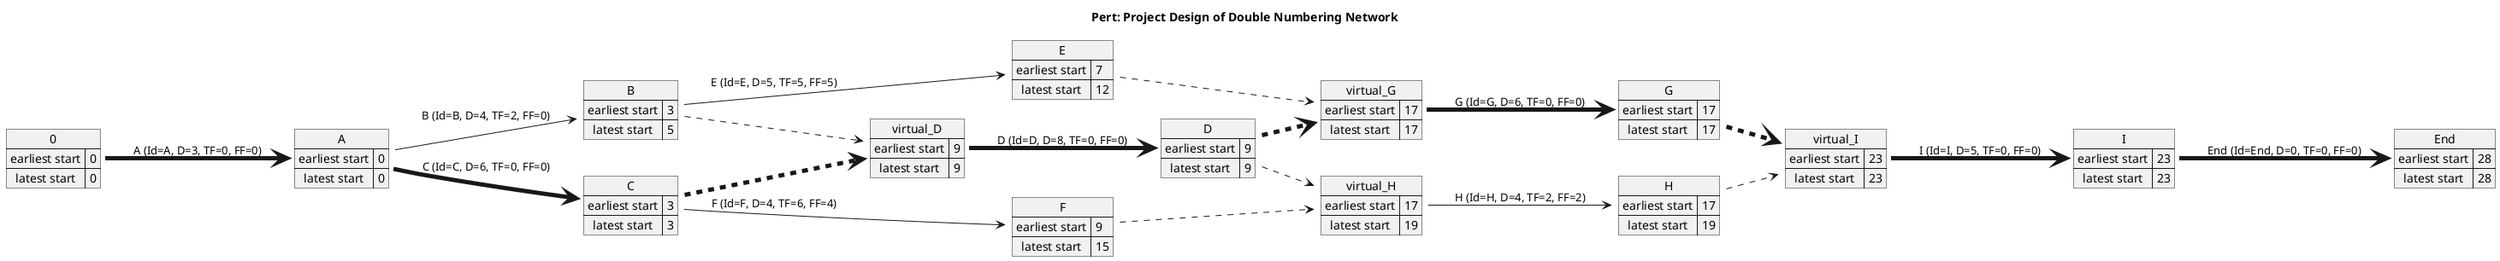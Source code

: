
@startuml PERT
left to right direction
' Horizontal lines: -->, <--, <-->
' Vertical lines: ->, <-, <->
title Pert: Project Design of Double Numbering Network
map 0 {
    earliest start => 0
    latest start => 0
}
map End {
    earliest start => 28
    latest start => 28
}
map A {
    earliest start => 0
    latest start => 0
}
map B {
    earliest start => 3
    latest start => 5
}
map C {
    earliest start => 3
    latest start => 3
}
map virtual_D {
    earliest start => 9
    latest start => 9
}
map D {
    earliest start => 9
    latest start => 9
}
map E {
    earliest start => 7
    latest start => 12
}
map F {
    earliest start => 9
    latest start => 15
}
map virtual_G {
    earliest start => 17
    latest start => 17
}
map G {
    earliest start => 17
    latest start => 17
}
map virtual_H {
    earliest start => 17
    latest start => 19
}
map H {
    earliest start => 17
    latest start => 19
}
map virtual_I {
    earliest start => 23
    latest start => 23
}
map I {
    earliest start => 23
    latest start => 23
}
0 -[thickness=5]-> A : A (Id=A, D=3, TF=0, FF=0)
A --> B : B (Id=B, D=4, TF=2, FF=0)
A -[thickness=5]-> C : C (Id=C, D=6, TF=0, FF=0)
B -[dashed]-> virtual_D
C -[dashed,thickness=5]-> virtual_D
virtual_D -[thickness=5]-> D : D (Id=D, D=8, TF=0, FF=0)
B --> E : E (Id=E, D=5, TF=5, FF=5)
C --> F : F (Id=F, D=4, TF=6, FF=4)
D -[dashed,thickness=5]-> virtual_G
E -[dashed]-> virtual_G
virtual_G -[thickness=5]-> G : G (Id=G, D=6, TF=0, FF=0)
D -[dashed]-> virtual_H
F -[dashed]-> virtual_H
virtual_H --> H : H (Id=H, D=4, TF=2, FF=2)
G -[dashed,thickness=5]-> virtual_I
H -[dashed]-> virtual_I
virtual_I -[thickness=5]-> I : I (Id=I, D=5, TF=0, FF=0)
I -[thickness=5]-> End : End (Id=End, D=0, TF=0, FF=0)
@enduml